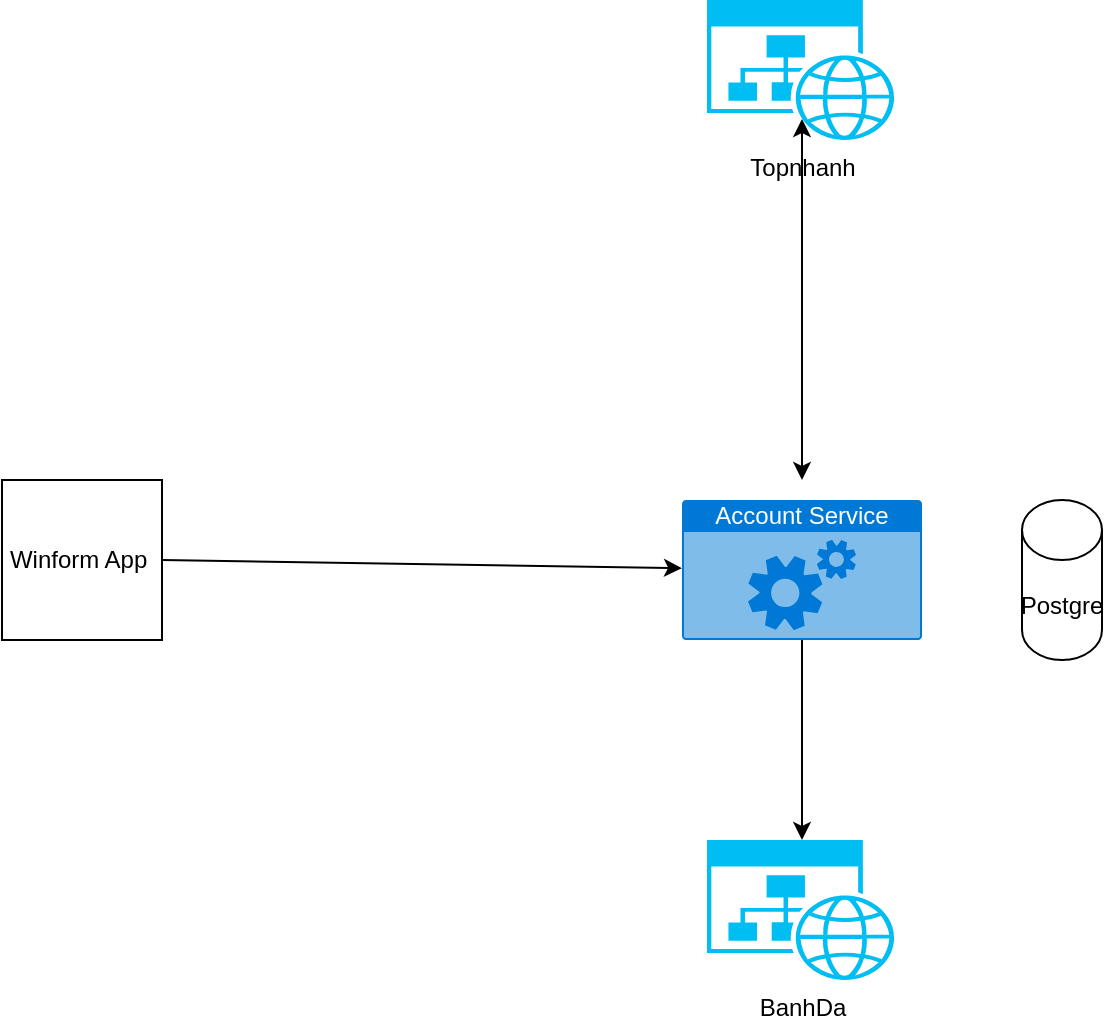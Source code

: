 <mxfile version="21.3.2">
  <diagram id="Ht1M8jgEwFfnCIfOTk4-" name="Page-1">
    <mxGraphModel dx="1434" dy="1340" grid="1" gridSize="10" guides="1" tooltips="1" connect="1" arrows="1" fold="1" page="1" pageScale="1" pageWidth="1169" pageHeight="827" math="0" shadow="0">
      <root>
        <mxCell id="0" />
        <mxCell id="1" parent="0" />
        <mxCell id="RiTgKYV7oXshovGY1Z9f-1" value="Postgre" style="shape=cylinder3;whiteSpace=wrap;html=1;boundedLbl=1;backgroundOutline=1;size=15;" vertex="1" parent="1">
          <mxGeometry x="630" y="320" width="40" height="80" as="geometry" />
        </mxCell>
        <mxCell id="RiTgKYV7oXshovGY1Z9f-2" value="Winform App&lt;span style=&quot;white-space: pre;&quot;&gt;	&lt;/span&gt;" style="whiteSpace=wrap;html=1;aspect=fixed;" vertex="1" parent="1">
          <mxGeometry x="120" y="310" width="80" height="80" as="geometry" />
        </mxCell>
        <mxCell id="RiTgKYV7oXshovGY1Z9f-3" value="Account Service" style="html=1;whiteSpace=wrap;strokeColor=none;fillColor=#0079D6;labelPosition=center;verticalLabelPosition=middle;verticalAlign=top;align=center;fontSize=12;outlineConnect=0;spacingTop=-6;fontColor=#FFFFFF;sketch=0;shape=mxgraph.sitemap.services;" vertex="1" parent="1">
          <mxGeometry x="460" y="320" width="120" height="70" as="geometry" />
        </mxCell>
        <mxCell id="RiTgKYV7oXshovGY1Z9f-9" value="" style="endArrow=classic;html=1;rounded=0;exitX=1;exitY=0.5;exitDx=0;exitDy=0;" edge="1" parent="1" source="RiTgKYV7oXshovGY1Z9f-2" target="RiTgKYV7oXshovGY1Z9f-3">
          <mxGeometry width="50" height="50" relative="1" as="geometry">
            <mxPoint x="370" y="520" as="sourcePoint" />
            <mxPoint x="420" y="470" as="targetPoint" />
          </mxGeometry>
        </mxCell>
        <mxCell id="RiTgKYV7oXshovGY1Z9f-11" value="" style="endArrow=classic;html=1;rounded=0;" edge="1" parent="1" source="RiTgKYV7oXshovGY1Z9f-3" target="RiTgKYV7oXshovGY1Z9f-10">
          <mxGeometry width="50" height="50" relative="1" as="geometry">
            <mxPoint x="520" y="320" as="sourcePoint" />
            <mxPoint x="520" y="80" as="targetPoint" />
          </mxGeometry>
        </mxCell>
        <mxCell id="RiTgKYV7oXshovGY1Z9f-10" value="BanhDa" style="verticalLabelPosition=bottom;html=1;verticalAlign=top;align=center;strokeColor=none;fillColor=#00BEF2;shape=mxgraph.azure.website_generic;pointerEvents=1;" vertex="1" parent="1">
          <mxGeometry x="472.5" y="490" width="95" height="70" as="geometry" />
        </mxCell>
        <mxCell id="RiTgKYV7oXshovGY1Z9f-12" value="Topnhanh" style="verticalLabelPosition=bottom;html=1;verticalAlign=top;align=center;strokeColor=none;fillColor=#00BEF2;shape=mxgraph.azure.website_generic;pointerEvents=1;" vertex="1" parent="1">
          <mxGeometry x="472.5" y="70" width="95" height="70" as="geometry" />
        </mxCell>
        <mxCell id="RiTgKYV7oXshovGY1Z9f-15" value="" style="endArrow=classic;startArrow=classic;html=1;rounded=0;entryX=0.5;entryY=0.85;entryDx=0;entryDy=0;entryPerimeter=0;" edge="1" parent="1" target="RiTgKYV7oXshovGY1Z9f-12">
          <mxGeometry width="50" height="50" relative="1" as="geometry">
            <mxPoint x="520" y="310" as="sourcePoint" />
            <mxPoint x="420" y="470" as="targetPoint" />
          </mxGeometry>
        </mxCell>
      </root>
    </mxGraphModel>
  </diagram>
</mxfile>

